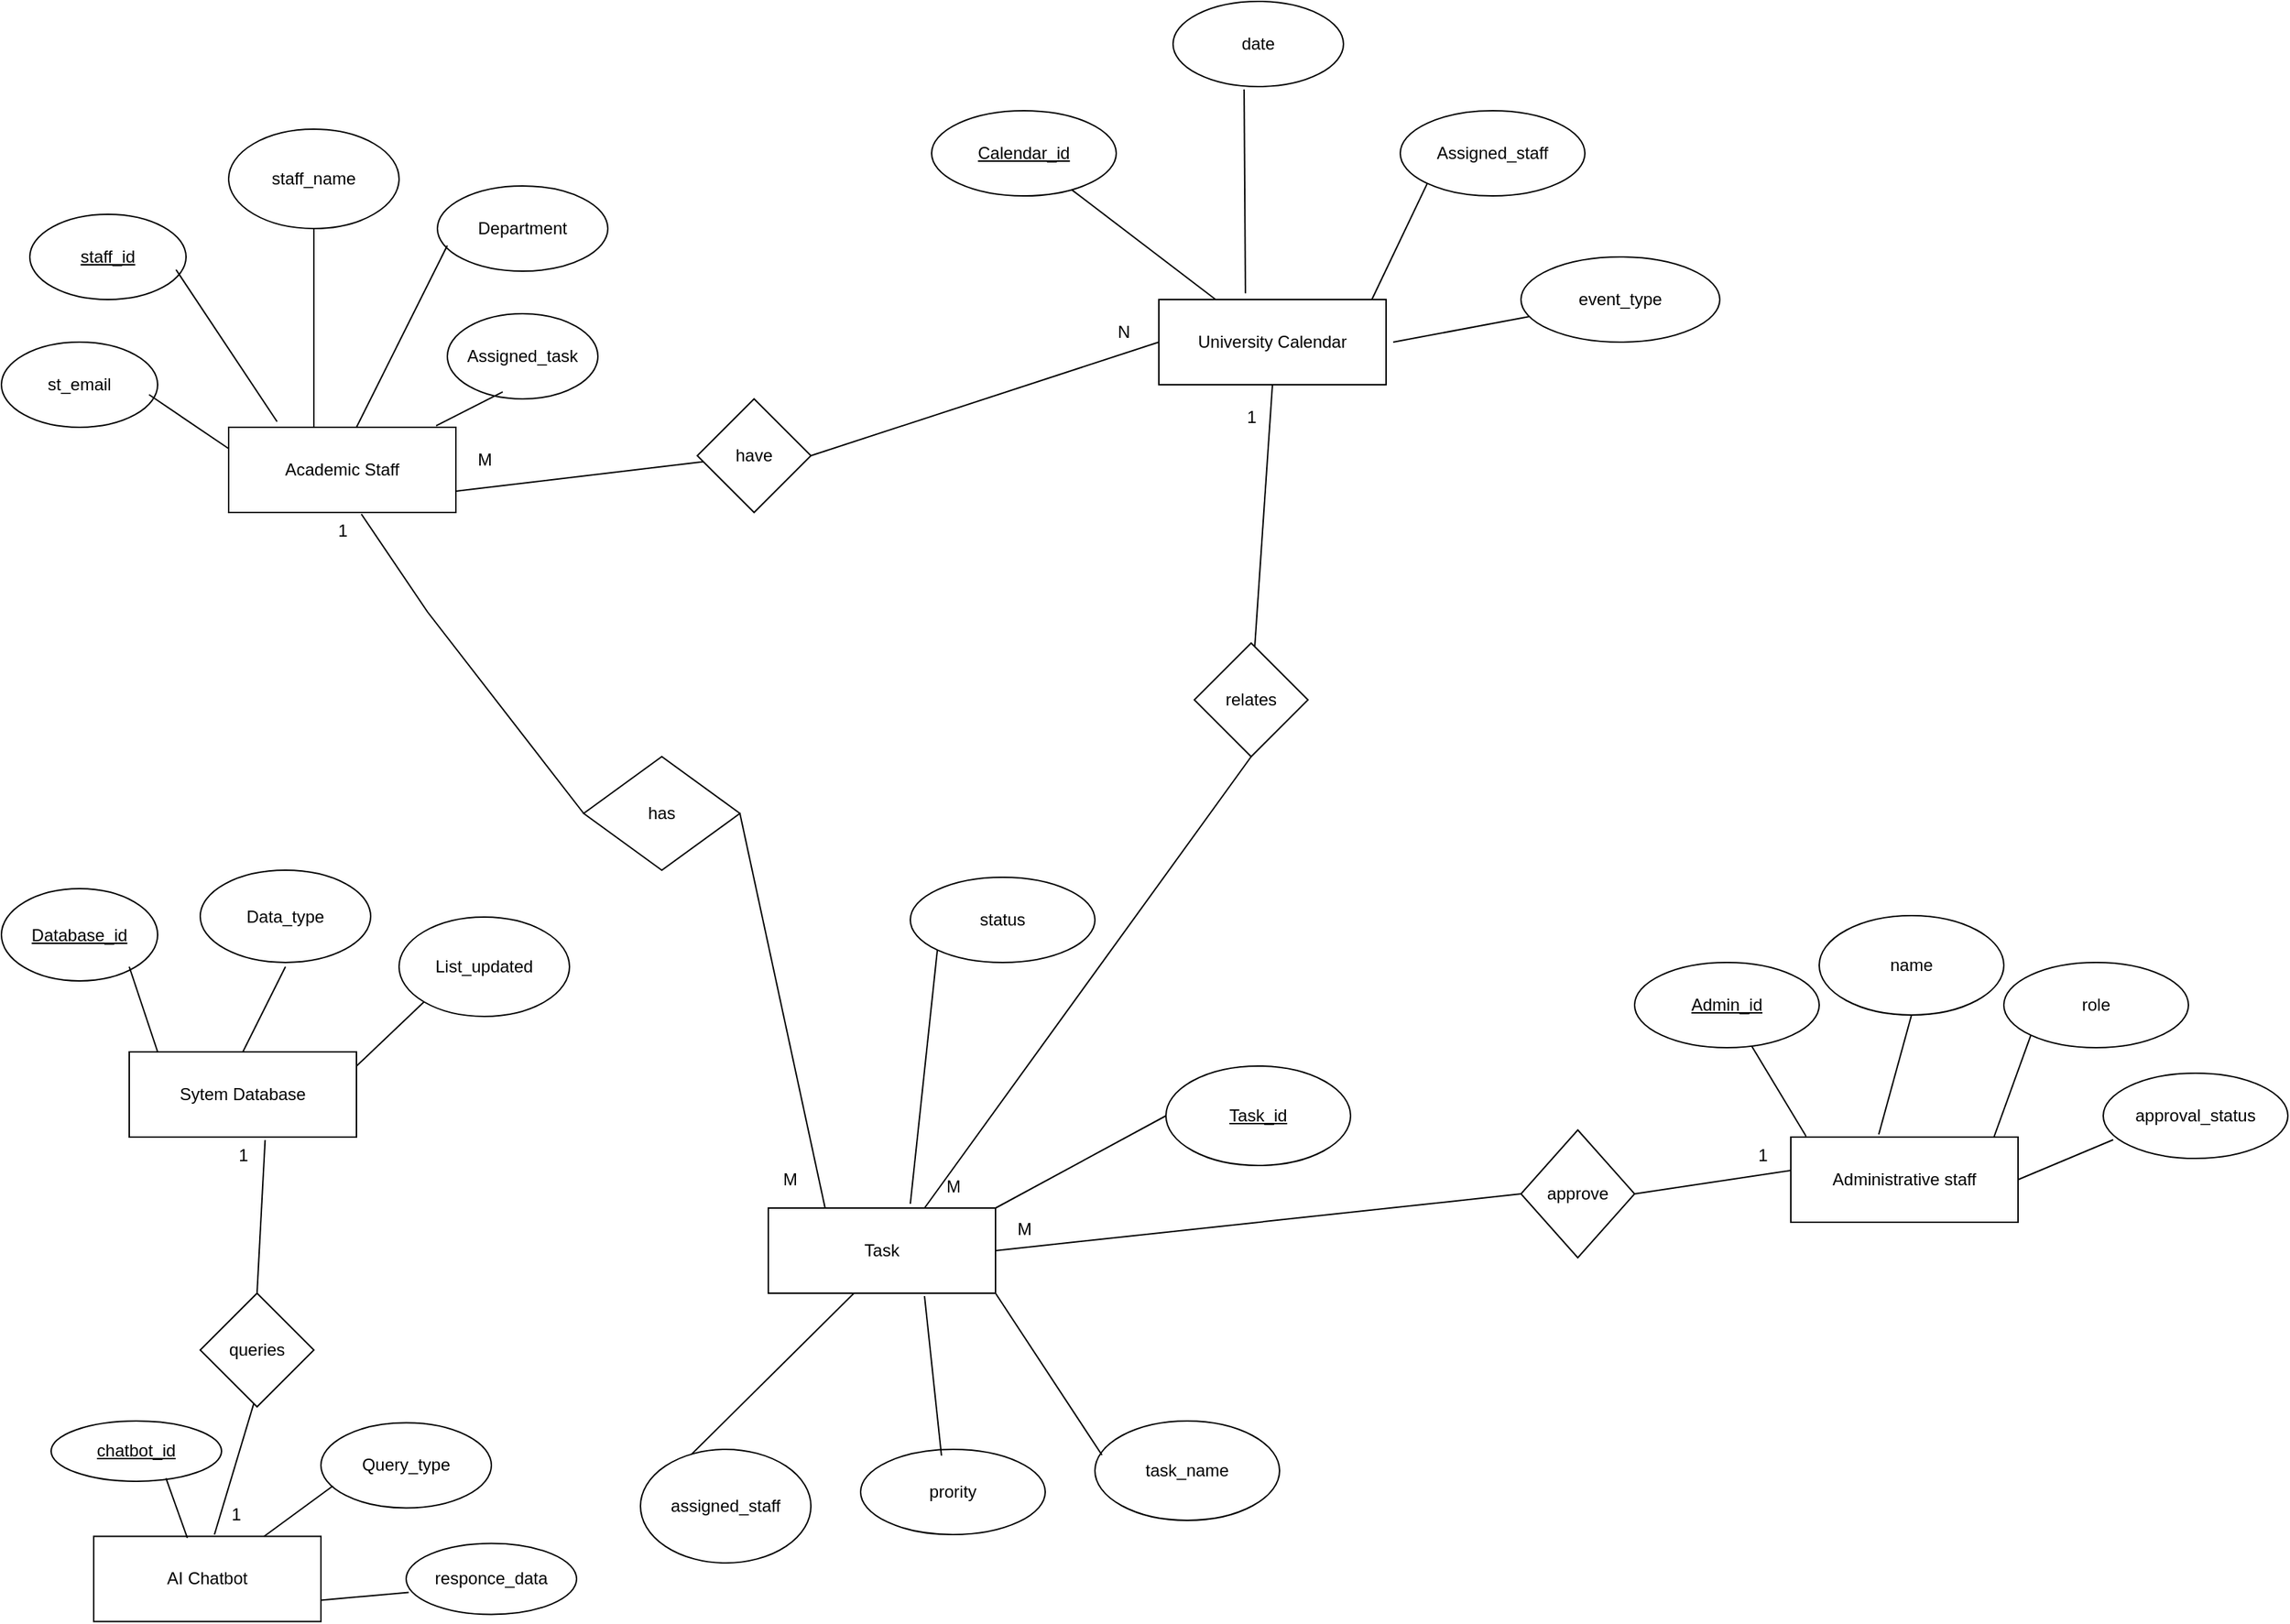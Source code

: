 <mxfile version="26.1.3">
  <diagram name="Page-1" id="PT844Th8oEXxQHsooNQq">
    <mxGraphModel dx="1193" dy="1925" grid="1" gridSize="10" guides="1" tooltips="1" connect="1" arrows="1" fold="1" page="1" pageScale="1" pageWidth="827" pageHeight="1169" math="0" shadow="0">
      <root>
        <mxCell id="0" />
        <mxCell id="1" parent="0" />
        <mxCell id="x-ZnDSSFqjBIY2nWPzBg-1" value="Academic Staff" style="rounded=0;whiteSpace=wrap;html=1;" vertex="1" parent="1">
          <mxGeometry x="190" y="240" width="160" height="60" as="geometry" />
        </mxCell>
        <mxCell id="x-ZnDSSFqjBIY2nWPzBg-3" value="Task" style="rounded=0;whiteSpace=wrap;html=1;" vertex="1" parent="1">
          <mxGeometry x="570" y="790" width="160" height="60" as="geometry" />
        </mxCell>
        <mxCell id="x-ZnDSSFqjBIY2nWPzBg-6" value="Sytem Database" style="rounded=0;whiteSpace=wrap;html=1;" vertex="1" parent="1">
          <mxGeometry x="120" y="680" width="160" height="60" as="geometry" />
        </mxCell>
        <mxCell id="x-ZnDSSFqjBIY2nWPzBg-9" value="st_email" style="ellipse;whiteSpace=wrap;html=1;" vertex="1" parent="1">
          <mxGeometry x="30" y="180" width="110" height="60" as="geometry" />
        </mxCell>
        <mxCell id="x-ZnDSSFqjBIY2nWPzBg-10" value="&lt;u&gt;staff_id&lt;/u&gt;" style="ellipse;whiteSpace=wrap;html=1;" vertex="1" parent="1">
          <mxGeometry x="50" y="90" width="110" height="60" as="geometry" />
        </mxCell>
        <mxCell id="x-ZnDSSFqjBIY2nWPzBg-11" value="staff_name" style="ellipse;whiteSpace=wrap;html=1;" vertex="1" parent="1">
          <mxGeometry x="190" y="30" width="120" height="70" as="geometry" />
        </mxCell>
        <mxCell id="x-ZnDSSFqjBIY2nWPzBg-12" value="Department" style="ellipse;whiteSpace=wrap;html=1;" vertex="1" parent="1">
          <mxGeometry x="337" y="70" width="120" height="60" as="geometry" />
        </mxCell>
        <mxCell id="x-ZnDSSFqjBIY2nWPzBg-13" value="Assigned_task" style="ellipse;whiteSpace=wrap;html=1;" vertex="1" parent="1">
          <mxGeometry x="344" y="160" width="106" height="60" as="geometry" />
        </mxCell>
        <mxCell id="x-ZnDSSFqjBIY2nWPzBg-14" value="" style="endArrow=none;html=1;rounded=0;exitX=0;exitY=0.25;exitDx=0;exitDy=0;entryX=0.945;entryY=0.617;entryDx=0;entryDy=0;entryPerimeter=0;" edge="1" parent="1" source="x-ZnDSSFqjBIY2nWPzBg-1" target="x-ZnDSSFqjBIY2nWPzBg-9">
          <mxGeometry width="50" height="50" relative="1" as="geometry">
            <mxPoint x="90" y="270" as="sourcePoint" />
            <mxPoint x="140" y="220" as="targetPoint" />
          </mxGeometry>
        </mxCell>
        <mxCell id="x-ZnDSSFqjBIY2nWPzBg-17" value="" style="endArrow=none;html=1;rounded=0;exitX=0.213;exitY=-0.067;exitDx=0;exitDy=0;exitPerimeter=0;entryX=0.936;entryY=0.65;entryDx=0;entryDy=0;entryPerimeter=0;" edge="1" parent="1" source="x-ZnDSSFqjBIY2nWPzBg-1" target="x-ZnDSSFqjBIY2nWPzBg-10">
          <mxGeometry width="50" height="50" relative="1" as="geometry">
            <mxPoint x="130" y="160" as="sourcePoint" />
            <mxPoint x="160" y="130" as="targetPoint" />
          </mxGeometry>
        </mxCell>
        <mxCell id="x-ZnDSSFqjBIY2nWPzBg-18" value="" style="endArrow=none;html=1;rounded=0;" edge="1" parent="1" target="x-ZnDSSFqjBIY2nWPzBg-11">
          <mxGeometry width="50" height="50" relative="1" as="geometry">
            <mxPoint x="250" y="240" as="sourcePoint" />
            <mxPoint x="300" y="190" as="targetPoint" />
          </mxGeometry>
        </mxCell>
        <mxCell id="x-ZnDSSFqjBIY2nWPzBg-19" value="" style="endArrow=none;html=1;rounded=0;entryX=0.058;entryY=0.7;entryDx=0;entryDy=0;entryPerimeter=0;" edge="1" parent="1" target="x-ZnDSSFqjBIY2nWPzBg-12">
          <mxGeometry width="50" height="50" relative="1" as="geometry">
            <mxPoint x="280" y="240" as="sourcePoint" />
            <mxPoint x="330" y="190" as="targetPoint" />
          </mxGeometry>
        </mxCell>
        <mxCell id="x-ZnDSSFqjBIY2nWPzBg-21" value="" style="endArrow=none;html=1;rounded=0;entryX=0.368;entryY=0.917;entryDx=0;entryDy=0;entryPerimeter=0;exitX=0.913;exitY=-0.017;exitDx=0;exitDy=0;exitPerimeter=0;" edge="1" parent="1" source="x-ZnDSSFqjBIY2nWPzBg-1" target="x-ZnDSSFqjBIY2nWPzBg-13">
          <mxGeometry width="50" height="50" relative="1" as="geometry">
            <mxPoint x="350" y="270" as="sourcePoint" />
            <mxPoint x="400" y="220" as="targetPoint" />
          </mxGeometry>
        </mxCell>
        <mxCell id="x-ZnDSSFqjBIY2nWPzBg-30" value="Data_type" style="ellipse;whiteSpace=wrap;html=1;" vertex="1" parent="1">
          <mxGeometry x="170" y="552" width="120" height="65" as="geometry" />
        </mxCell>
        <mxCell id="x-ZnDSSFqjBIY2nWPzBg-31" value="List_updated" style="ellipse;whiteSpace=wrap;html=1;" vertex="1" parent="1">
          <mxGeometry x="310" y="585" width="120" height="70" as="geometry" />
        </mxCell>
        <mxCell id="x-ZnDSSFqjBIY2nWPzBg-32" value="&lt;u&gt;Database_id&lt;/u&gt;" style="ellipse;whiteSpace=wrap;html=1;" vertex="1" parent="1">
          <mxGeometry x="30" y="565" width="110" height="65" as="geometry" />
        </mxCell>
        <mxCell id="x-ZnDSSFqjBIY2nWPzBg-33" value="" style="endArrow=none;html=1;rounded=0;exitX=0.125;exitY=0;exitDx=0;exitDy=0;exitPerimeter=0;" edge="1" parent="1" source="x-ZnDSSFqjBIY2nWPzBg-6">
          <mxGeometry width="50" height="50" relative="1" as="geometry">
            <mxPoint x="90" y="670" as="sourcePoint" />
            <mxPoint x="120" y="620" as="targetPoint" />
          </mxGeometry>
        </mxCell>
        <mxCell id="x-ZnDSSFqjBIY2nWPzBg-34" value="" style="endArrow=none;html=1;rounded=0;exitX=0.5;exitY=0;exitDx=0;exitDy=0;" edge="1" parent="1" source="x-ZnDSSFqjBIY2nWPzBg-6">
          <mxGeometry width="50" height="50" relative="1" as="geometry">
            <mxPoint x="190" y="670" as="sourcePoint" />
            <mxPoint x="230" y="620" as="targetPoint" />
          </mxGeometry>
        </mxCell>
        <mxCell id="x-ZnDSSFqjBIY2nWPzBg-35" value="" style="endArrow=none;html=1;rounded=0;entryX=0;entryY=1;entryDx=0;entryDy=0;" edge="1" parent="1" target="x-ZnDSSFqjBIY2nWPzBg-31">
          <mxGeometry width="50" height="50" relative="1" as="geometry">
            <mxPoint x="280" y="690" as="sourcePoint" />
            <mxPoint x="330" y="640" as="targetPoint" />
          </mxGeometry>
        </mxCell>
        <mxCell id="x-ZnDSSFqjBIY2nWPzBg-43" value="status" style="ellipse;whiteSpace=wrap;html=1;" vertex="1" parent="1">
          <mxGeometry x="670" y="557" width="130" height="60" as="geometry" />
        </mxCell>
        <mxCell id="x-ZnDSSFqjBIY2nWPzBg-44" value="task_name" style="ellipse;whiteSpace=wrap;html=1;" vertex="1" parent="1">
          <mxGeometry x="800" y="940" width="130" height="70" as="geometry" />
        </mxCell>
        <mxCell id="x-ZnDSSFqjBIY2nWPzBg-45" value="prority" style="ellipse;whiteSpace=wrap;html=1;" vertex="1" parent="1">
          <mxGeometry x="635" y="960" width="130" height="60" as="geometry" />
        </mxCell>
        <mxCell id="x-ZnDSSFqjBIY2nWPzBg-46" value="&lt;u&gt;Task_id&lt;/u&gt;" style="ellipse;whiteSpace=wrap;html=1;" vertex="1" parent="1">
          <mxGeometry x="850" y="690" width="130" height="70" as="geometry" />
        </mxCell>
        <mxCell id="x-ZnDSSFqjBIY2nWPzBg-47" value="" style="endArrow=none;html=1;rounded=0;exitX=0.442;exitY=0;exitDx=0;exitDy=0;exitPerimeter=0;" edge="1" parent="1">
          <mxGeometry width="50" height="50" relative="1" as="geometry">
            <mxPoint x="510.004" y="969.324" as="sourcePoint" />
            <mxPoint x="630.3" y="850" as="targetPoint" />
          </mxGeometry>
        </mxCell>
        <mxCell id="x-ZnDSSFqjBIY2nWPzBg-48" value="" style="endArrow=none;html=1;rounded=0;exitX=0.438;exitY=0.073;exitDx=0;exitDy=0;exitPerimeter=0;" edge="1" parent="1" source="x-ZnDSSFqjBIY2nWPzBg-45">
          <mxGeometry width="50" height="50" relative="1" as="geometry">
            <mxPoint x="690" y="950" as="sourcePoint" />
            <mxPoint x="680" y="852" as="targetPoint" />
          </mxGeometry>
        </mxCell>
        <mxCell id="x-ZnDSSFqjBIY2nWPzBg-49" value="" style="endArrow=none;html=1;rounded=0;entryX=0;entryY=1;entryDx=0;entryDy=0;" edge="1" parent="1" target="x-ZnDSSFqjBIY2nWPzBg-43">
          <mxGeometry width="50" height="50" relative="1" as="geometry">
            <mxPoint x="670" y="787" as="sourcePoint" />
            <mxPoint x="730" y="740" as="targetPoint" />
          </mxGeometry>
        </mxCell>
        <mxCell id="x-ZnDSSFqjBIY2nWPzBg-50" value="" style="endArrow=none;html=1;rounded=0;entryX=0;entryY=0.5;entryDx=0;entryDy=0;exitX=1;exitY=0;exitDx=0;exitDy=0;" edge="1" parent="1" source="x-ZnDSSFqjBIY2nWPzBg-3" target="x-ZnDSSFqjBIY2nWPzBg-46">
          <mxGeometry width="50" height="50" relative="1" as="geometry">
            <mxPoint x="710" y="810" as="sourcePoint" />
            <mxPoint x="760" y="760" as="targetPoint" />
            <Array as="points" />
          </mxGeometry>
        </mxCell>
        <mxCell id="x-ZnDSSFqjBIY2nWPzBg-51" value="" style="endArrow=none;html=1;rounded=0;entryX=0.038;entryY=0.343;entryDx=0;entryDy=0;entryPerimeter=0;exitX=1;exitY=1;exitDx=0;exitDy=0;" edge="1" parent="1" source="x-ZnDSSFqjBIY2nWPzBg-3" target="x-ZnDSSFqjBIY2nWPzBg-44">
          <mxGeometry width="50" height="50" relative="1" as="geometry">
            <mxPoint x="730" y="850" as="sourcePoint" />
            <mxPoint x="780" y="800" as="targetPoint" />
            <Array as="points" />
          </mxGeometry>
        </mxCell>
        <mxCell id="x-ZnDSSFqjBIY2nWPzBg-61" value="" style="endArrow=none;html=1;rounded=0;entryX=0.584;entryY=1.019;entryDx=0;entryDy=0;entryPerimeter=0;exitX=1;exitY=0.5;exitDx=0;exitDy=0;" edge="1" parent="1" source="x-ZnDSSFqjBIY2nWPzBg-62" target="x-ZnDSSFqjBIY2nWPzBg-1">
          <mxGeometry width="50" height="50" relative="1" as="geometry">
            <mxPoint x="410" y="480" as="sourcePoint" />
            <mxPoint x="280" y="320" as="targetPoint" />
            <Array as="points">
              <mxPoint x="330" y="370" />
            </Array>
          </mxGeometry>
        </mxCell>
        <mxCell id="x-ZnDSSFqjBIY2nWPzBg-62" value="has" style="rhombus;whiteSpace=wrap;html=1;direction=west;" vertex="1" parent="1">
          <mxGeometry x="440" y="472" width="110" height="80" as="geometry" />
        </mxCell>
        <mxCell id="x-ZnDSSFqjBIY2nWPzBg-63" value="" style="endArrow=none;html=1;rounded=0;exitX=0;exitY=0.5;exitDx=0;exitDy=0;entryX=0.25;entryY=0;entryDx=0;entryDy=0;" edge="1" parent="1" source="x-ZnDSSFqjBIY2nWPzBg-62" target="x-ZnDSSFqjBIY2nWPzBg-3">
          <mxGeometry width="50" height="50" relative="1" as="geometry">
            <mxPoint x="560" y="520" as="sourcePoint" />
            <mxPoint x="610" y="780" as="targetPoint" />
          </mxGeometry>
        </mxCell>
        <mxCell id="x-ZnDSSFqjBIY2nWPzBg-67" value="assigned_staff" style="ellipse;whiteSpace=wrap;html=1;" vertex="1" parent="1">
          <mxGeometry x="480" y="960" width="120" height="80" as="geometry" />
        </mxCell>
        <mxCell id="x-ZnDSSFqjBIY2nWPzBg-69" value="approve" style="rhombus;whiteSpace=wrap;html=1;" vertex="1" parent="1">
          <mxGeometry x="1100" y="735" width="80" height="90" as="geometry" />
        </mxCell>
        <mxCell id="x-ZnDSSFqjBIY2nWPzBg-82" value="AI Chatbot" style="rounded=0;whiteSpace=wrap;html=1;" vertex="1" parent="1">
          <mxGeometry x="95" y="1021.25" width="160" height="60" as="geometry" />
        </mxCell>
        <mxCell id="x-ZnDSSFqjBIY2nWPzBg-83" value="&lt;u&gt;chatbot_id&lt;/u&gt;" style="ellipse;whiteSpace=wrap;html=1;" vertex="1" parent="1">
          <mxGeometry x="65" y="940" width="120" height="42.5" as="geometry" />
        </mxCell>
        <mxCell id="x-ZnDSSFqjBIY2nWPzBg-84" value="Query_type" style="ellipse;whiteSpace=wrap;html=1;" vertex="1" parent="1">
          <mxGeometry x="255" y="941.25" width="120" height="60" as="geometry" />
        </mxCell>
        <mxCell id="x-ZnDSSFqjBIY2nWPzBg-85" value="responce_data" style="ellipse;whiteSpace=wrap;html=1;" vertex="1" parent="1">
          <mxGeometry x="315" y="1026.25" width="120" height="50" as="geometry" />
        </mxCell>
        <mxCell id="x-ZnDSSFqjBIY2nWPzBg-86" value="" style="endArrow=none;html=1;rounded=0;exitX=0.412;exitY=0.019;exitDx=0;exitDy=0;exitPerimeter=0;entryX=0.674;entryY=0.949;entryDx=0;entryDy=0;entryPerimeter=0;" edge="1" parent="1" source="x-ZnDSSFqjBIY2nWPzBg-82" target="x-ZnDSSFqjBIY2nWPzBg-83">
          <mxGeometry width="50" height="50" relative="1" as="geometry">
            <mxPoint x="125" y="1031.25" as="sourcePoint" />
            <mxPoint x="155" y="991.25" as="targetPoint" />
          </mxGeometry>
        </mxCell>
        <mxCell id="x-ZnDSSFqjBIY2nWPzBg-87" value="" style="endArrow=none;html=1;rounded=0;exitX=0.75;exitY=0;exitDx=0;exitDy=0;entryX=0.07;entryY=0.742;entryDx=0;entryDy=0;entryPerimeter=0;" edge="1" parent="1" source="x-ZnDSSFqjBIY2nWPzBg-82" target="x-ZnDSSFqjBIY2nWPzBg-84">
          <mxGeometry width="50" height="50" relative="1" as="geometry">
            <mxPoint x="215" y="1031.25" as="sourcePoint" />
            <mxPoint x="265" y="981.25" as="targetPoint" />
          </mxGeometry>
        </mxCell>
        <mxCell id="x-ZnDSSFqjBIY2nWPzBg-88" value="" style="endArrow=none;html=1;rounded=0;entryX=0.015;entryY=0.69;entryDx=0;entryDy=0;entryPerimeter=0;exitX=1;exitY=0.75;exitDx=0;exitDy=0;" edge="1" parent="1" source="x-ZnDSSFqjBIY2nWPzBg-82" target="x-ZnDSSFqjBIY2nWPzBg-85">
          <mxGeometry width="50" height="50" relative="1" as="geometry">
            <mxPoint x="215" y="1161.25" as="sourcePoint" />
            <mxPoint x="265" y="1111.25" as="targetPoint" />
          </mxGeometry>
        </mxCell>
        <mxCell id="x-ZnDSSFqjBIY2nWPzBg-90" value="" style="endArrow=none;html=1;rounded=0;" edge="1" parent="1">
          <mxGeometry width="50" height="50" relative="1" as="geometry">
            <mxPoint x="180" y="1020" as="sourcePoint" />
            <mxPoint x="210" y="920" as="targetPoint" />
          </mxGeometry>
        </mxCell>
        <mxCell id="x-ZnDSSFqjBIY2nWPzBg-91" value="queries" style="rhombus;whiteSpace=wrap;html=1;" vertex="1" parent="1">
          <mxGeometry x="170" y="850" width="80" height="80" as="geometry" />
        </mxCell>
        <mxCell id="x-ZnDSSFqjBIY2nWPzBg-92" value="" style="endArrow=none;html=1;rounded=0;entryX=0.598;entryY=1.035;entryDx=0;entryDy=0;entryPerimeter=0;exitX=0.5;exitY=0;exitDx=0;exitDy=0;" edge="1" parent="1" source="x-ZnDSSFqjBIY2nWPzBg-91" target="x-ZnDSSFqjBIY2nWPzBg-6">
          <mxGeometry width="50" height="50" relative="1" as="geometry">
            <mxPoint x="200" y="850" as="sourcePoint" />
            <mxPoint x="250" y="800" as="targetPoint" />
          </mxGeometry>
        </mxCell>
        <mxCell id="x-ZnDSSFqjBIY2nWPzBg-102" value="University Calendar" style="rounded=0;whiteSpace=wrap;html=1;" vertex="1" parent="1">
          <mxGeometry x="845" y="150" width="160" height="60" as="geometry" />
        </mxCell>
        <mxCell id="x-ZnDSSFqjBIY2nWPzBg-103" value="&lt;u&gt;Calendar_id&lt;/u&gt;" style="ellipse;whiteSpace=wrap;html=1;" vertex="1" parent="1">
          <mxGeometry x="685" y="17" width="130" height="60" as="geometry" />
        </mxCell>
        <mxCell id="x-ZnDSSFqjBIY2nWPzBg-104" value="date" style="ellipse;whiteSpace=wrap;html=1;" vertex="1" parent="1">
          <mxGeometry x="855" y="-60" width="120" height="60" as="geometry" />
        </mxCell>
        <mxCell id="x-ZnDSSFqjBIY2nWPzBg-105" value="Assigned_staff" style="ellipse;whiteSpace=wrap;html=1;" vertex="1" parent="1">
          <mxGeometry x="1015" y="17" width="130" height="60" as="geometry" />
        </mxCell>
        <mxCell id="x-ZnDSSFqjBIY2nWPzBg-106" value="" style="endArrow=none;html=1;rounded=0;entryX=0.417;entryY=1.033;entryDx=0;entryDy=0;entryPerimeter=0;exitX=0.381;exitY=-0.073;exitDx=0;exitDy=0;exitPerimeter=0;" edge="1" parent="1" source="x-ZnDSSFqjBIY2nWPzBg-102" target="x-ZnDSSFqjBIY2nWPzBg-104">
          <mxGeometry width="50" height="50" relative="1" as="geometry">
            <mxPoint x="905" y="140" as="sourcePoint" />
            <mxPoint x="305" y="600" as="targetPoint" />
          </mxGeometry>
        </mxCell>
        <mxCell id="x-ZnDSSFqjBIY2nWPzBg-107" value="" style="endArrow=none;html=1;rounded=0;entryX=0;entryY=1;entryDx=0;entryDy=0;" edge="1" parent="1" target="x-ZnDSSFqjBIY2nWPzBg-105">
          <mxGeometry width="50" height="50" relative="1" as="geometry">
            <mxPoint x="995" y="150" as="sourcePoint" />
            <mxPoint x="385" y="640" as="targetPoint" />
          </mxGeometry>
        </mxCell>
        <mxCell id="x-ZnDSSFqjBIY2nWPzBg-108" value="" style="endArrow=none;html=1;rounded=0;exitX=0.25;exitY=0;exitDx=0;exitDy=0;" edge="1" parent="1" source="x-ZnDSSFqjBIY2nWPzBg-102" target="x-ZnDSSFqjBIY2nWPzBg-103">
          <mxGeometry width="50" height="50" relative="1" as="geometry">
            <mxPoint x="685" y="450" as="sourcePoint" />
            <mxPoint x="735" y="400" as="targetPoint" />
          </mxGeometry>
        </mxCell>
        <mxCell id="x-ZnDSSFqjBIY2nWPzBg-109" value="" style="endArrow=none;html=1;rounded=0;entryX=0.5;entryY=1;entryDx=0;entryDy=0;" edge="1" parent="1" target="x-ZnDSSFqjBIY2nWPzBg-110">
          <mxGeometry width="50" height="50" relative="1" as="geometry">
            <mxPoint x="680" y="790" as="sourcePoint" />
            <mxPoint x="910" y="480" as="targetPoint" />
          </mxGeometry>
        </mxCell>
        <mxCell id="x-ZnDSSFqjBIY2nWPzBg-110" value="relates" style="rhombus;whiteSpace=wrap;html=1;" vertex="1" parent="1">
          <mxGeometry x="870" y="392" width="80" height="80" as="geometry" />
        </mxCell>
        <mxCell id="x-ZnDSSFqjBIY2nWPzBg-111" value="" style="endArrow=none;html=1;rounded=0;entryX=0.5;entryY=1;entryDx=0;entryDy=0;" edge="1" parent="1" source="x-ZnDSSFqjBIY2nWPzBg-110" target="x-ZnDSSFqjBIY2nWPzBg-102">
          <mxGeometry width="50" height="50" relative="1" as="geometry">
            <mxPoint x="710" y="420" as="sourcePoint" />
            <mxPoint x="760" y="370" as="targetPoint" />
          </mxGeometry>
        </mxCell>
        <mxCell id="x-ZnDSSFqjBIY2nWPzBg-112" value="" style="endArrow=none;html=1;rounded=0;exitX=1;exitY=0.75;exitDx=0;exitDy=0;" edge="1" parent="1" source="x-ZnDSSFqjBIY2nWPzBg-1" target="x-ZnDSSFqjBIY2nWPzBg-113">
          <mxGeometry width="50" height="50" relative="1" as="geometry">
            <mxPoint x="350" y="290" as="sourcePoint" />
            <mxPoint x="490" y="270" as="targetPoint" />
          </mxGeometry>
        </mxCell>
        <mxCell id="x-ZnDSSFqjBIY2nWPzBg-113" value="have" style="rhombus;whiteSpace=wrap;html=1;" vertex="1" parent="1">
          <mxGeometry x="520" y="220" width="80" height="80" as="geometry" />
        </mxCell>
        <mxCell id="x-ZnDSSFqjBIY2nWPzBg-114" value="" style="endArrow=none;html=1;rounded=0;entryX=0;entryY=0.5;entryDx=0;entryDy=0;" edge="1" parent="1" target="x-ZnDSSFqjBIY2nWPzBg-102">
          <mxGeometry width="50" height="50" relative="1" as="geometry">
            <mxPoint x="600" y="260" as="sourcePoint" />
            <mxPoint x="650" y="210" as="targetPoint" />
          </mxGeometry>
        </mxCell>
        <mxCell id="x-ZnDSSFqjBIY2nWPzBg-124" value="" style="endArrow=none;html=1;rounded=0;exitX=1;exitY=0.5;exitDx=0;exitDy=0;" edge="1" parent="1" source="x-ZnDSSFqjBIY2nWPzBg-3">
          <mxGeometry width="50" height="50" relative="1" as="geometry">
            <mxPoint x="1140" y="820" as="sourcePoint" />
            <mxPoint x="1100" y="780" as="targetPoint" />
          </mxGeometry>
        </mxCell>
        <mxCell id="x-ZnDSSFqjBIY2nWPzBg-125" value="" style="endArrow=none;html=1;rounded=0;exitX=1;exitY=0.5;exitDx=0;exitDy=0;" edge="1" parent="1" source="x-ZnDSSFqjBIY2nWPzBg-69">
          <mxGeometry width="50" height="50" relative="1" as="geometry">
            <mxPoint x="1300" y="780" as="sourcePoint" />
            <mxPoint x="1380" y="750" as="targetPoint" />
          </mxGeometry>
        </mxCell>
        <mxCell id="x-ZnDSSFqjBIY2nWPzBg-128" value="Administrative staff" style="rounded=0;whiteSpace=wrap;html=1;" vertex="1" parent="1">
          <mxGeometry x="1290" y="740" width="160" height="60" as="geometry" />
        </mxCell>
        <mxCell id="x-ZnDSSFqjBIY2nWPzBg-129" value="approval_status" style="ellipse;whiteSpace=wrap;html=1;" vertex="1" parent="1">
          <mxGeometry x="1510" y="695" width="130" height="60" as="geometry" />
        </mxCell>
        <mxCell id="x-ZnDSSFqjBIY2nWPzBg-130" value="&lt;u&gt;Admin_id&lt;/u&gt;" style="ellipse;whiteSpace=wrap;html=1;" vertex="1" parent="1">
          <mxGeometry x="1180" y="617" width="130" height="60" as="geometry" />
        </mxCell>
        <mxCell id="x-ZnDSSFqjBIY2nWPzBg-131" value="name" style="ellipse;whiteSpace=wrap;html=1;" vertex="1" parent="1">
          <mxGeometry x="1310" y="584" width="130" height="70" as="geometry" />
        </mxCell>
        <mxCell id="x-ZnDSSFqjBIY2nWPzBg-132" value="role" style="ellipse;whiteSpace=wrap;html=1;" vertex="1" parent="1">
          <mxGeometry x="1440" y="617" width="130" height="60" as="geometry" />
        </mxCell>
        <mxCell id="x-ZnDSSFqjBIY2nWPzBg-133" value="" style="endArrow=none;html=1;rounded=0;entryX=0.067;entryY=-0.01;entryDx=0;entryDy=0;entryPerimeter=0;" edge="1" parent="1" source="x-ZnDSSFqjBIY2nWPzBg-130" target="x-ZnDSSFqjBIY2nWPzBg-128">
          <mxGeometry width="50" height="50" relative="1" as="geometry">
            <mxPoint x="1200" y="780" as="sourcePoint" />
            <mxPoint x="1250" y="730" as="targetPoint" />
          </mxGeometry>
        </mxCell>
        <mxCell id="x-ZnDSSFqjBIY2nWPzBg-134" value="" style="endArrow=none;html=1;rounded=0;entryX=0.5;entryY=1;entryDx=0;entryDy=0;exitX=0.387;exitY=-0.031;exitDx=0;exitDy=0;exitPerimeter=0;" edge="1" parent="1" target="x-ZnDSSFqjBIY2nWPzBg-131" source="x-ZnDSSFqjBIY2nWPzBg-128">
          <mxGeometry width="50" height="50" relative="1" as="geometry">
            <mxPoint x="1310" y="730" as="sourcePoint" />
            <mxPoint x="1360" y="680" as="targetPoint" />
          </mxGeometry>
        </mxCell>
        <mxCell id="x-ZnDSSFqjBIY2nWPzBg-135" value="" style="endArrow=none;html=1;rounded=0;exitX=0.894;exitY=0;exitDx=0;exitDy=0;exitPerimeter=0;entryX=0;entryY=1;entryDx=0;entryDy=0;" edge="1" parent="1" source="x-ZnDSSFqjBIY2nWPzBg-128" target="x-ZnDSSFqjBIY2nWPzBg-132">
          <mxGeometry width="50" height="50" relative="1" as="geometry">
            <mxPoint x="1380" y="720" as="sourcePoint" />
            <mxPoint x="1430" y="670" as="targetPoint" />
          </mxGeometry>
        </mxCell>
        <mxCell id="x-ZnDSSFqjBIY2nWPzBg-136" value="" style="endArrow=none;html=1;rounded=0;exitX=1;exitY=0.5;exitDx=0;exitDy=0;" edge="1" parent="1" source="x-ZnDSSFqjBIY2nWPzBg-128">
          <mxGeometry width="50" height="50" relative="1" as="geometry">
            <mxPoint x="1400" y="790" as="sourcePoint" />
            <mxPoint x="1450" y="740" as="targetPoint" />
          </mxGeometry>
        </mxCell>
        <mxCell id="x-ZnDSSFqjBIY2nWPzBg-138" value="" style="endArrow=none;html=1;rounded=0;entryX=0.054;entryY=0.781;entryDx=0;entryDy=0;entryPerimeter=0;" edge="1" parent="1" target="x-ZnDSSFqjBIY2nWPzBg-129">
          <mxGeometry width="50" height="50" relative="1" as="geometry">
            <mxPoint x="1450" y="770" as="sourcePoint" />
            <mxPoint x="1500" y="720" as="targetPoint" />
          </mxGeometry>
        </mxCell>
        <mxCell id="x-ZnDSSFqjBIY2nWPzBg-139" value="1" style="text;html=1;align=center;verticalAlign=middle;resizable=0;points=[];autosize=1;strokeColor=none;fillColor=none;" vertex="1" parent="1">
          <mxGeometry x="255" y="298" width="30" height="30" as="geometry" />
        </mxCell>
        <mxCell id="x-ZnDSSFqjBIY2nWPzBg-140" value="M" style="text;html=1;align=center;verticalAlign=middle;resizable=0;points=[];autosize=1;strokeColor=none;fillColor=none;" vertex="1" parent="1">
          <mxGeometry x="570" y="755" width="30" height="30" as="geometry" />
        </mxCell>
        <mxCell id="x-ZnDSSFqjBIY2nWPzBg-141" value="1" style="text;html=1;align=center;verticalAlign=middle;resizable=0;points=[];autosize=1;strokeColor=none;fillColor=none;" vertex="1" parent="1">
          <mxGeometry x="1255" y="738" width="30" height="30" as="geometry" />
        </mxCell>
        <mxCell id="x-ZnDSSFqjBIY2nWPzBg-142" value="M" style="text;html=1;align=center;verticalAlign=middle;resizable=0;points=[];autosize=1;strokeColor=none;fillColor=none;" vertex="1" parent="1">
          <mxGeometry x="735" y="790" width="30" height="30" as="geometry" />
        </mxCell>
        <mxCell id="x-ZnDSSFqjBIY2nWPzBg-143" value="1" style="text;html=1;align=center;verticalAlign=middle;resizable=0;points=[];autosize=1;strokeColor=none;fillColor=none;" vertex="1" parent="1">
          <mxGeometry x="895" y="218" width="30" height="30" as="geometry" />
        </mxCell>
        <mxCell id="x-ZnDSSFqjBIY2nWPzBg-144" value="M" style="text;html=1;align=center;verticalAlign=middle;resizable=0;points=[];autosize=1;strokeColor=none;fillColor=none;" vertex="1" parent="1">
          <mxGeometry x="685" y="760" width="30" height="30" as="geometry" />
        </mxCell>
        <mxCell id="x-ZnDSSFqjBIY2nWPzBg-146" value="1" style="text;html=1;align=center;verticalAlign=middle;resizable=0;points=[];autosize=1;strokeColor=none;fillColor=none;" vertex="1" parent="1">
          <mxGeometry x="180" y="991.25" width="30" height="30" as="geometry" />
        </mxCell>
        <mxCell id="x-ZnDSSFqjBIY2nWPzBg-147" value="1" style="text;html=1;align=center;verticalAlign=middle;resizable=0;points=[];autosize=1;strokeColor=none;fillColor=none;" vertex="1" parent="1">
          <mxGeometry x="185" y="738" width="30" height="30" as="geometry" />
        </mxCell>
        <mxCell id="x-ZnDSSFqjBIY2nWPzBg-149" value="M" style="text;html=1;align=center;verticalAlign=middle;resizable=0;points=[];autosize=1;strokeColor=none;fillColor=none;" vertex="1" parent="1">
          <mxGeometry x="355" y="248" width="30" height="30" as="geometry" />
        </mxCell>
        <mxCell id="x-ZnDSSFqjBIY2nWPzBg-150" value="N" style="text;html=1;align=center;verticalAlign=middle;resizable=0;points=[];autosize=1;strokeColor=none;fillColor=none;" vertex="1" parent="1">
          <mxGeometry x="805" y="158" width="30" height="30" as="geometry" />
        </mxCell>
        <mxCell id="x-ZnDSSFqjBIY2nWPzBg-151" value="event_type" style="ellipse;whiteSpace=wrap;html=1;" vertex="1" parent="1">
          <mxGeometry x="1100" y="120" width="140" height="60" as="geometry" />
        </mxCell>
        <mxCell id="x-ZnDSSFqjBIY2nWPzBg-152" value="" style="endArrow=none;html=1;rounded=0;" edge="1" parent="1" target="x-ZnDSSFqjBIY2nWPzBg-151">
          <mxGeometry width="50" height="50" relative="1" as="geometry">
            <mxPoint x="1010" y="180" as="sourcePoint" />
            <mxPoint x="1050" y="140" as="targetPoint" />
          </mxGeometry>
        </mxCell>
      </root>
    </mxGraphModel>
  </diagram>
</mxfile>
